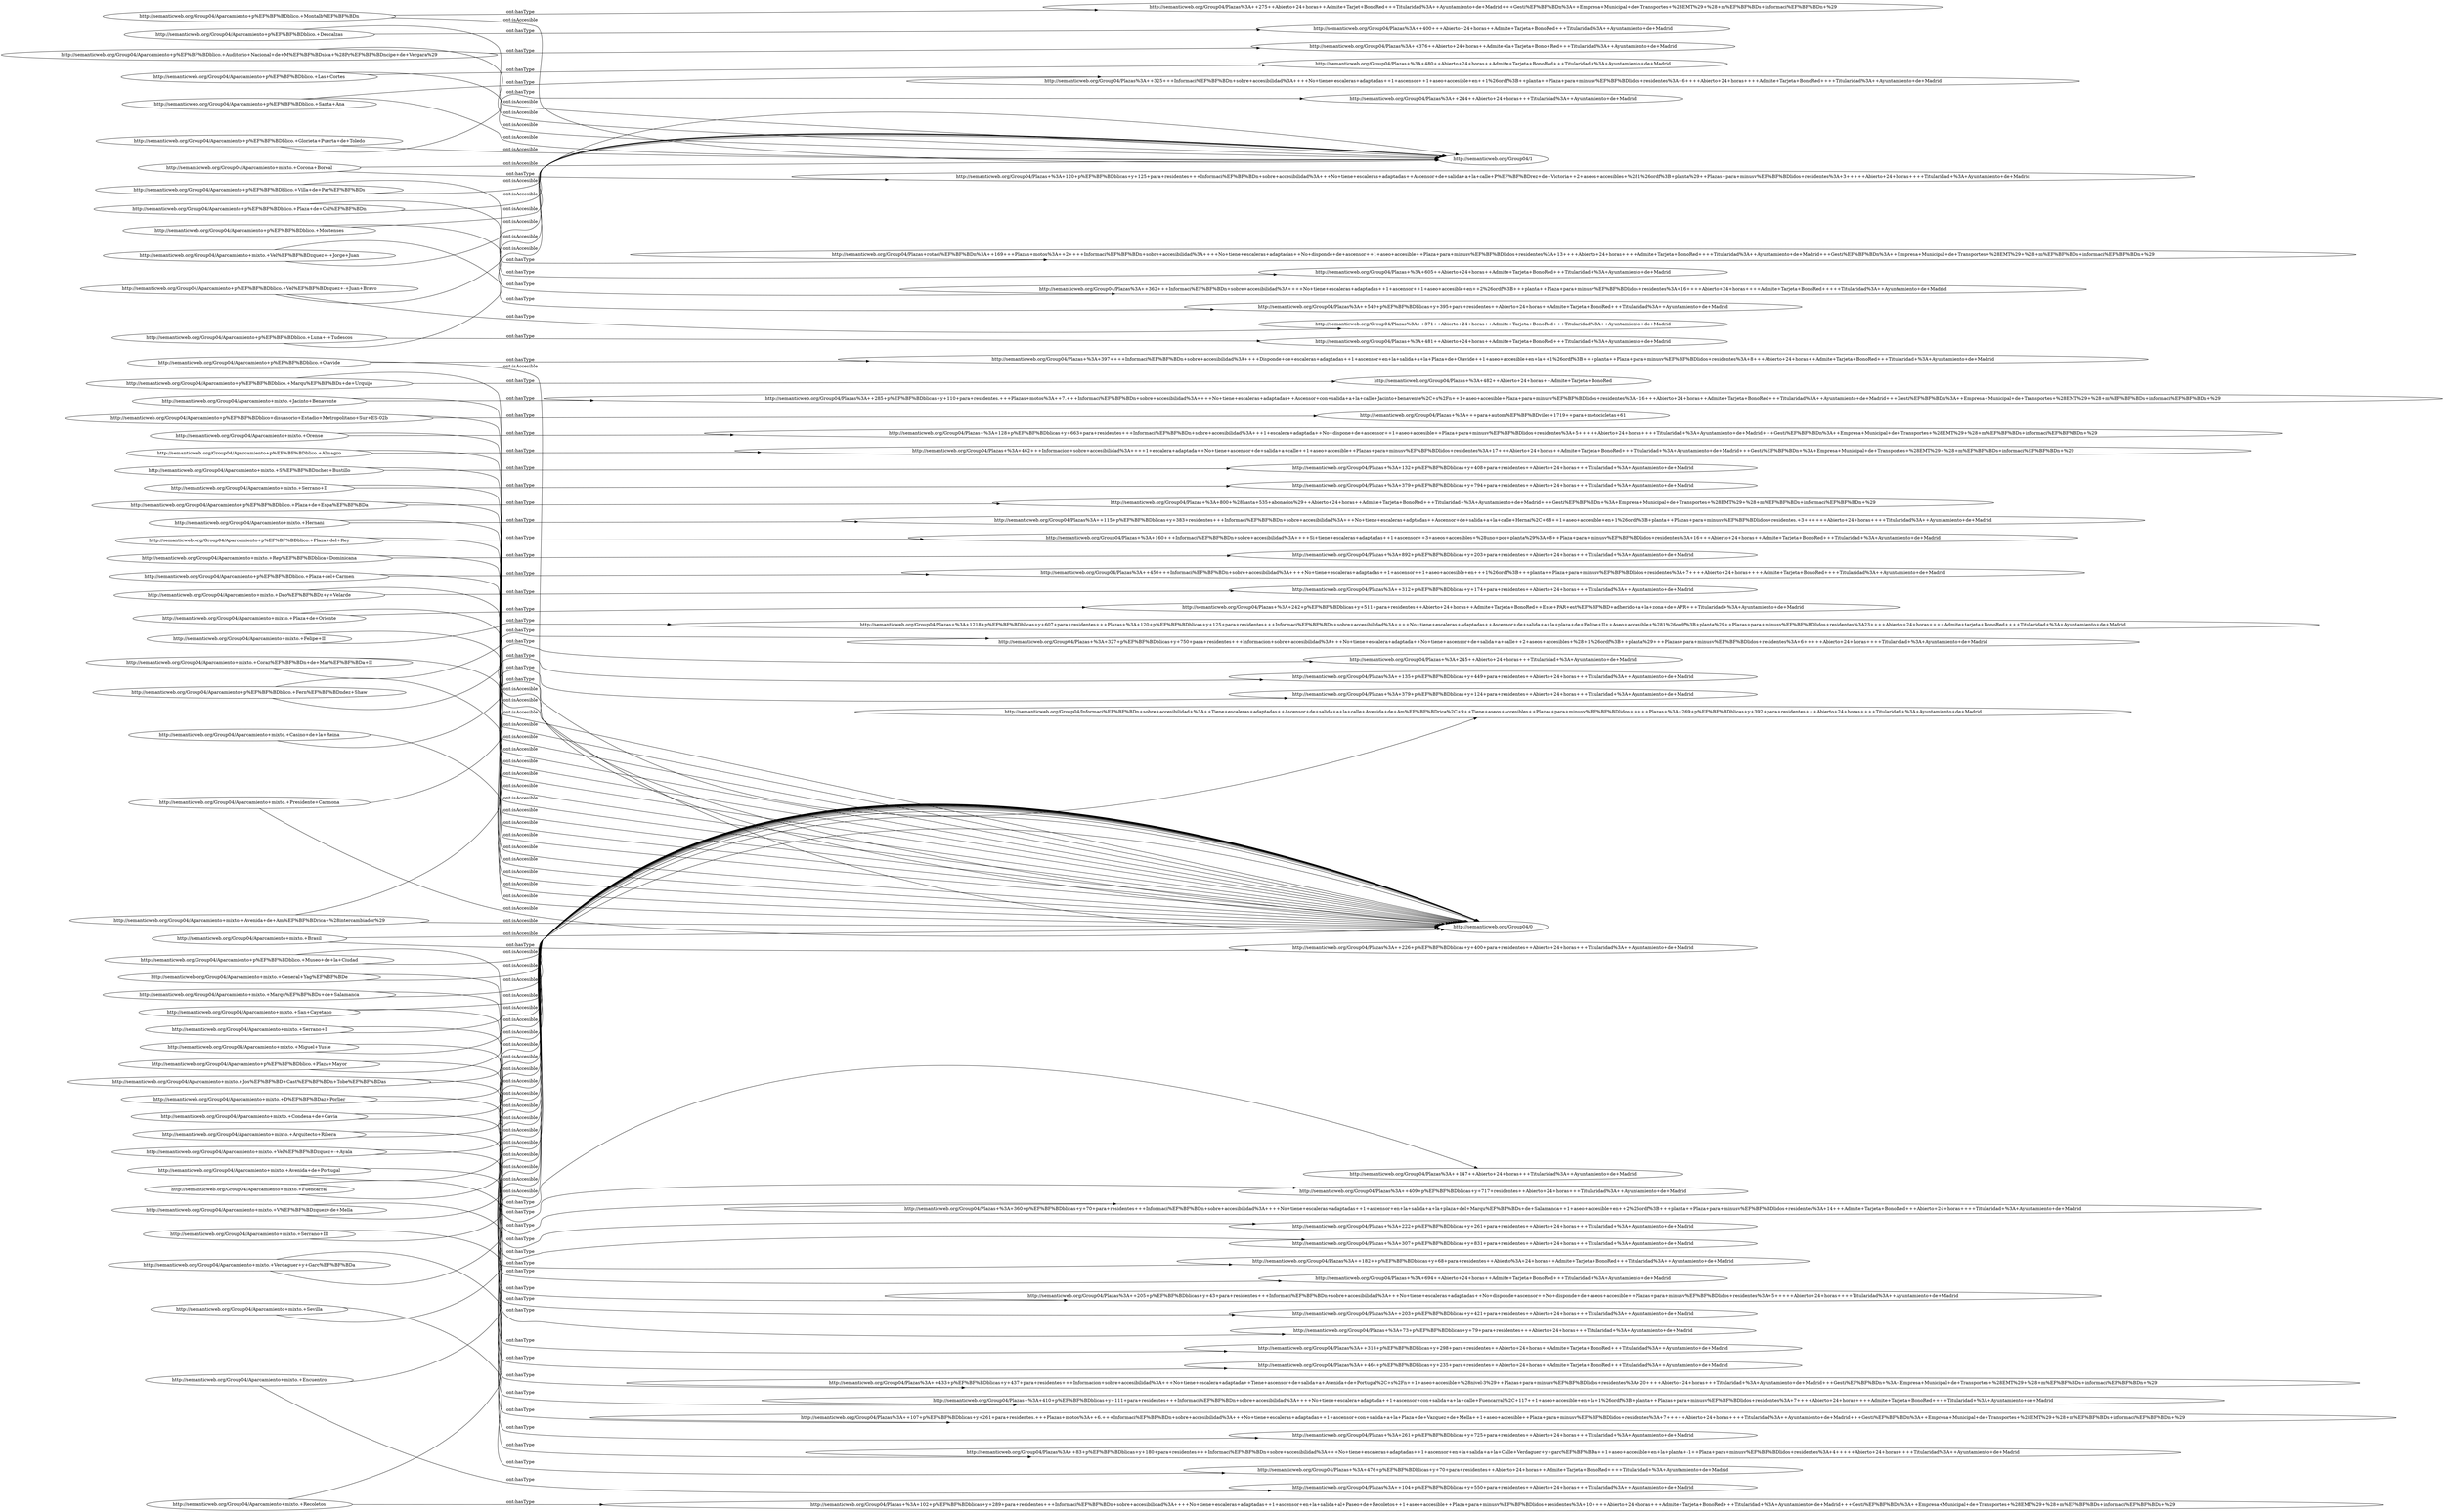 digraph ar2dtool_diagram { 
rankdir=LR;
size="1501"
	"http://semanticweb.org/Group04/Aparcamiento+mixto.+Orense" -> "http://semanticweb.org/Group04/Plazas+%3A+128+p%EF%BF%BDblicas+y+663+para+residentes+++Informaci%EF%BF%BDn+sobre+accesibilidad%3A+++1+escalera+adaptada++No+dispone+de+ascensor++1+aseo+accesible++Plaza+para+minusv%EF%BF%BDlidos+residentes%3A+5+++++Abierto+24+horas++++Titularidad+%3A+Ayuntamiento+de+Madrid+++Gesti%EF%BF%BDn%3A++Empresa+Municipal+de+Transportes+%28EMT%29+%28+m%EF%BF%BDs+informaci%EF%BF%BDn+%29" [ label = "ont:hasType" ];
	"http://semanticweb.org/Group04/Aparcamiento+mixto.+Orense" -> "http://semanticweb.org/Group04/0" [ label = "ont:isAccesible" ];
	"http://semanticweb.org/Group04/Aparcamiento+mixto.+Serrano+II" -> "http://semanticweb.org/Group04/Plazas+%3A+379+p%EF%BF%BDblicas+y+794+para+residentes++Abierto+24+horas+++Titularidad+%3A+Ayuntamiento+de+Madrid" [ label = "ont:hasType" ];
	"http://semanticweb.org/Group04/Aparcamiento+mixto.+Serrano+II" -> "http://semanticweb.org/Group04/0" [ label = "ont:isAccesible" ];
	"http://semanticweb.org/Group04/Aparcamiento+p%EF%BF%BDblico.+Las+Cortes" -> "http://semanticweb.org/Group04/Plazas+%3A+480++Abierto+24+horas++Admite+Tarjeta+BonoRed+++Titularidad+%3A+Ayuntamiento+de+Madrid" [ label = "ont:hasType" ];
	"http://semanticweb.org/Group04/Aparcamiento+p%EF%BF%BDblico.+Las+Cortes" -> "http://semanticweb.org/Group04/1" [ label = "ont:isAccesible" ];
	"http://semanticweb.org/Group04/Aparcamiento+p%EF%BF%BDblico.+Plaza+de+Espa%EF%BF%BDa" -> "http://semanticweb.org/Group04/Plazas+%3A+800+%28hasta+535+abonados%29++Abierto+24+horas++Admite+Tarjeta+BonoRed+++Titularidad+%3A+Ayuntamiento+de+Madrid+++Gesti%EF%BF%BDn+%3A+Empresa+Municipal+de+Transportes+%28EMT%29+%28+m%EF%BF%BDs+informaci%EF%BF%BDn+%29" [ label = "ont:hasType" ];
	"http://semanticweb.org/Group04/Aparcamiento+p%EF%BF%BDblico.+Plaza+de+Espa%EF%BF%BDa" -> "http://semanticweb.org/Group04/0" [ label = "ont:isAccesible" ];
	"http://semanticweb.org/Group04/Aparcamiento+mixto.+Rep%EF%BF%BDblica+Dominicana" -> "http://semanticweb.org/Group04/Plazas+%3A+892+p%EF%BF%BDblicas+y+203+para+residentes++Abierto+24+horas+++Titularidad+%3A+Ayuntamiento+de+Madrid" [ label = "ont:hasType" ];
	"http://semanticweb.org/Group04/Aparcamiento+mixto.+Rep%EF%BF%BDblica+Dominicana" -> "http://semanticweb.org/Group04/0" [ label = "ont:isAccesible" ];
	"http://semanticweb.org/Group04/Aparcamiento+p%EF%BF%BDblico.+Plaza+del+Carmen" -> "http://semanticweb.org/Group04/Plazas%3A++450+++Informaci%EF%BF%BDn+sobre+accesibilidad%3A++++No+tiene+escaleras+adaptadas++1+ascensor++1+aseo+accesible+en+++1%26ordf%3B+++planta++Plaza+para+minusv%EF%BF%BDlidos+residentes%3A+7++++Abierto+24+horas++++Admite+Tarjeta+BonoRed++++Titularidad%3A++Ayuntamiento+de+Madrid" [ label = "ont:hasType" ];
	"http://semanticweb.org/Group04/Aparcamiento+p%EF%BF%BDblico.+Plaza+del+Carmen" -> "http://semanticweb.org/Group04/0" [ label = "ont:isAccesible" ];
	"http://semanticweb.org/Group04/Aparcamiento+mixto.+Felipe+II" -> "http://semanticweb.org/Group04/Plazas+%3A+1218+p%EF%BF%BDblicas+y+607+para+residentes+++Plazas+%3A+120+p%EF%BF%BDblicas+y+125+para+residentes+++Informaci%EF%BF%BDn+sobre+accesibilidad%3A++++No+tiene+escaleras+adaptadas++Ascensor+de+salida+a+la+plaza+de+Felipe+II++Aseo+accesible+%281%26ordf%3B+planta%29++Plazas+para+minusv%EF%BF%BDlidos+residentes%3A23++++Abierto+24+horas++++Admite+tarjeta+BonoRed++++Titularidad+%3A+Ayuntamiento+de+Madrid" [ label = "ont:hasType" ];
	"http://semanticweb.org/Group04/Aparcamiento+mixto.+Felipe+II" -> "http://semanticweb.org/Group04/0" [ label = "ont:isAccesible" ];
	"http://semanticweb.org/Group04/Aparcamiento+p%EF%BF%BDblico.+Santa+Ana" -> "http://semanticweb.org/Group04/Plazas%3A++325+++Informaci%EF%BF%BDn+sobre+accesibilidad%3A++++No+tiene+escaleras+adaptadas++1+ascensor++1+aseo+accesible+en++1%26ordf%3B++planta++Plaza+para+minusv%EF%BF%BDlidos+residentes%3A+6++++Abierto+24+horas++++Admite+Tarjeta+BonoRed++++Titularidad%3A++Ayuntamiento+de+Madrid" [ label = "ont:hasType" ];
	"http://semanticweb.org/Group04/Aparcamiento+p%EF%BF%BDblico.+Santa+Ana" -> "http://semanticweb.org/Group04/1" [ label = "ont:isAccesible" ];
	"http://semanticweb.org/Group04/Aparcamiento+mixto.+Coraz%EF%BF%BDn+de+Mar%EF%BF%BDa+II" -> "http://semanticweb.org/Group04/Plazas+%3A+327+p%EF%BF%BDblicas+y+750+para+residentes+++Informacion+sobre+accesibilidad%3A+++No+tiene+escalera+adaptada++No+tiene+ascensor+de+salida+a+calle++2+aseos+accesibles+%28+1%26ordf%3B++planta%29+++Plazas+para+minusv%EF%BF%BDlidos+residentes%3A+6+++++Abierto+24+horas++++Titularidad+%3A+Ayuntamiento+de+Madrid" [ label = "ont:hasType" ];
	"http://semanticweb.org/Group04/Aparcamiento+mixto.+Coraz%EF%BF%BDn+de+Mar%EF%BF%BDa+II" -> "http://semanticweb.org/Group04/0" [ label = "ont:isAccesible" ];
	"http://semanticweb.org/Group04/Aparcamiento+mixto.+Casino+de+la+Reina" -> "http://semanticweb.org/Group04/Plazas%3A++135+p%EF%BF%BDblicas+y+449+para+residentes++Abierto+24+horas+++Titularidad%3A++Ayuntamiento+de+Madrid" [ label = "ont:hasType" ];
	"http://semanticweb.org/Group04/Aparcamiento+mixto.+Casino+de+la+Reina" -> "http://semanticweb.org/Group04/0" [ label = "ont:isAccesible" ];
	"http://semanticweb.org/Group04/Aparcamiento+mixto.+Presidente+Carmona" -> "http://semanticweb.org/Group04/Plazas+%3A+379+p%EF%BF%BDblicas+y+124+para+residentes++Abierto+24+horas+++Titularidad+%3A+Ayuntamiento+de+Madrid" [ label = "ont:hasType" ];
	"http://semanticweb.org/Group04/Aparcamiento+mixto.+Presidente+Carmona" -> "http://semanticweb.org/Group04/0" [ label = "ont:isAccesible" ];
	"http://semanticweb.org/Group04/Aparcamiento+mixto.+Avenida+de+Am%EF%BF%BDrica+%28intercambiador%29" -> "http://semanticweb.org/Group04/Informaci%EF%BF%BDn+sobre+accesibilidad+%3A++Tiene+escaleras+adaptadas++Ascensor+de+salida+a+la+calle+Avenida+de+Am%EF%BF%BDrica%2C+9++Tiene+aseos+accesibles++Plazas+para+minusv%EF%BF%BDlidos+++++Plazas+%3A+269+p%EF%BF%BDblicas+y+392+para+residentes+++Abierto+24+horas++++Titularidad+%3A+Ayuntamiento+de+Madrid" [ label = "ont:hasType" ];
	"http://semanticweb.org/Group04/Aparcamiento+mixto.+Avenida+de+Am%EF%BF%BDrica+%28intercambiador%29" -> "http://semanticweb.org/Group04/0" [ label = "ont:isAccesible" ];
	"http://semanticweb.org/Group04/Aparcamiento+p%EF%BF%BDblico.+Olavide" -> "http://semanticweb.org/Group04/Plazas+%3A+397++++Informaci%EF%BF%BDn+sobre+accesibilidad%3A++++Disponde+de+escaleras+adaptadas++1+ascensor+en+la+salida+a+la+Plaza+de+Olavide++1+aseo+accesible+en+la++1%26ordf%3B+++planta++Plaza+para+minusv%EF%BF%BDlidos+residentes%3A+8+++Abierto+24+horas++Admite+Tarjeta+BonoRed+++Titularidad+%3A+Ayuntamiento+de+Madrid" [ label = "ont:hasType" ];
	"http://semanticweb.org/Group04/Aparcamiento+p%EF%BF%BDblico.+Olavide" -> "http://semanticweb.org/Group04/0" [ label = "ont:isAccesible" ];
	"http://semanticweb.org/Group04/Aparcamiento+p%EF%BF%BDblico.+Mostenses" -> "http://semanticweb.org/Group04/Plazas%3A++362+++Informaci%EF%BF%BDn+sobre+accesibilidad%3A++++No+tiene+escaleras+adaptadas++1+ascensor++1+aseo+accesible+en++2%26ordf%3B+++planta++Plaza+para+minusv%EF%BF%BDlidos+residentes%3A+16++++Abierto+24+horas++++Admite+Tarjeta+BonoRed+++++Titularidad%3A++Ayuntamiento+de+Madrid" [ label = "ont:hasType" ];
	"http://semanticweb.org/Group04/Aparcamiento+p%EF%BF%BDblico.+Mostenses" -> "http://semanticweb.org/Group04/1" [ label = "ont:isAccesible" ];
	"http://semanticweb.org/Group04/Aparcamiento+p%EF%BF%BDblico.+Marqu%EF%BF%BDs+de+Urquijo" -> "http://semanticweb.org/Group04/Plazas+%3A+482++Abierto+24+horas++Admite+Tarjeta+BonoRed" [ label = "ont:hasType" ];
	"http://semanticweb.org/Group04/Aparcamiento+p%EF%BF%BDblico.+Marqu%EF%BF%BDs+de+Urquijo" -> "http://semanticweb.org/Group04/0" [ label = "ont:isAccesible" ];
	"http://semanticweb.org/Group04/Aparcamiento+mixto.+Jacinto+Benavente" -> "http://semanticweb.org/Group04/Plazas%3A++285+p%EF%BF%BDblicas+y+110+para+residentes.+++Plazas+motos%3A++7.+++Informaci%EF%BF%BDn+sobre+accesibilidad%3A++++No+tiene+escaleras+adaptadas++Ascensor+con+salida+a+la+calle+Jacinto+benavente%2C+s%2Fn++1+aseo+accesible+Plaza+para+minusv%EF%BF%BDlidos+residentes%3A+16+++Abierto+24+horas++Admite+Tarjeta+BonoRed+++Titularidad%3A++Ayuntamiento+de+Madrid+++Gesti%EF%BF%BDn%3A++Empresa+Municipal+de+Transportes+%28EMT%29+%28+m%EF%BF%BDs+informaci%EF%BF%BDn+%29" [ label = "ont:hasType" ];
	"http://semanticweb.org/Group04/Aparcamiento+mixto.+Jacinto+Benavente" -> "http://semanticweb.org/Group04/0" [ label = "ont:isAccesible" ];
	"http://semanticweb.org/Group04/Aparcamiento+p%EF%BF%BDblico+disuasorio+Estadio+Metropolitano+Sur+ES-02b" -> "http://semanticweb.org/Group04/Plazas+%3A+++para+autom%EF%BF%BDviles+1719++para+motocicletas+61" [ label = "ont:hasType" ];
	"http://semanticweb.org/Group04/Aparcamiento+p%EF%BF%BDblico+disuasorio+Estadio+Metropolitano+Sur+ES-02b" -> "http://semanticweb.org/Group04/0" [ label = "ont:isAccesible" ];
	"http://semanticweb.org/Group04/Aparcamiento+p%EF%BF%BDblico.+Glorieta+Puerta+de+Toledo" -> "http://semanticweb.org/Group04/Plazas%3A++244++Abierto+24+horas+++Titularidad%3A++Ayuntamiento+de+Madrid" [ label = "ont:hasType" ];
	"http://semanticweb.org/Group04/Aparcamiento+p%EF%BF%BDblico.+Glorieta+Puerta+de+Toledo" -> "http://semanticweb.org/Group04/1" [ label = "ont:isAccesible" ];
	"http://semanticweb.org/Group04/Aparcamiento+p%EF%BF%BDblico.+Almagro" -> "http://semanticweb.org/Group04/Plazas+%3A+462+++Informacion+sobre+accesibilidad%3A++++1+escalera+adaptada++No+tiene+ascensor+de+salida+a+calle++1+aseo+accesible++Plazas+para+minusv%EF%BF%BDlidos+residentes%3A+17+++Abierto+24+horas++Admite+Tarjeta+BonoRed+++Titularidad+%3A+Ayuntamiento+de+Madrid+++Gesti%EF%BF%BDn+%3A+Empresa+Municipal+de+Transportes+%28EMT%29+%28+m%EF%BF%BDs+informaci%EF%BF%BDn+%29" [ label = "ont:hasType" ];
	"http://semanticweb.org/Group04/Aparcamiento+p%EF%BF%BDblico.+Almagro" -> "http://semanticweb.org/Group04/0" [ label = "ont:isAccesible" ];
	"http://semanticweb.org/Group04/Aparcamiento+mixto.+S%EF%BF%BDnchez+Bustillo" -> "http://semanticweb.org/Group04/Plazas+%3A+132+p%EF%BF%BDblicas+y+408+para+residentes++Abierto+24+horas+++Titularidad+%3A+Ayuntamiento+de+Madrid" [ label = "ont:hasType" ];
	"http://semanticweb.org/Group04/Aparcamiento+mixto.+S%EF%BF%BDnchez+Bustillo" -> "http://semanticweb.org/Group04/0" [ label = "ont:isAccesible" ];
	"http://semanticweb.org/Group04/Aparcamiento+mixto.+Hernani" -> "http://semanticweb.org/Group04/Plazas%3A++115+p%EF%BF%BDblicas+y+383+residentes+++Informaci%EF%BF%BDn+sobre+accesibilidad%3A+++No+tiene+escaleras+adptadas++Ascensor+de+salida+a+la+calle+Hernai%2C+68++1+aseo+accesible+en+1%26ordf%3B+planta++Plazas+para+minusv%EF%BF%BDlidos+residentes.+3++++++Abierto+24+horas++++Titularidad%3A++Ayuntamiento+de+Madrid" [ label = "ont:hasType" ];
	"http://semanticweb.org/Group04/Aparcamiento+mixto.+Hernani" -> "http://semanticweb.org/Group04/0" [ label = "ont:isAccesible" ];
	"http://semanticweb.org/Group04/Aparcamiento+p%EF%BF%BDblico.+Descalzas" -> "http://semanticweb.org/Group04/Plazas%3A++400+++Abierto+24+horas++Admite+Tarjeta+BonoRed+++Titularidad%3A++Ayuntamiento+de+Madrid" [ label = "ont:hasType" ];
	"http://semanticweb.org/Group04/Aparcamiento+p%EF%BF%BDblico.+Descalzas" -> "http://semanticweb.org/Group04/1" [ label = "ont:isAccesible" ];
	"http://semanticweb.org/Group04/Aparcamiento+p%EF%BF%BDblico.+Plaza+del+Rey" -> "http://semanticweb.org/Group04/Plazas+%3A+160+++Informaci%EF%BF%BDn+sobre+accesibilidad%3A++++Si+tiene+escaleras+adaptadas++1+ascensor++3+aseos+accesibles+%28uno+por+planta%29%3A+8++Plaza+para+minusv%EF%BF%BDlidos+residentes%3A+16+++Abierto+24+horas++Admite+Tarjeta+BonoRed+++Titularidad+%3A+Ayuntamiento+de+Madrid" [ label = "ont:hasType" ];
	"http://semanticweb.org/Group04/Aparcamiento+p%EF%BF%BDblico.+Plaza+del+Rey" -> "http://semanticweb.org/Group04/0" [ label = "ont:isAccesible" ];
	"http://semanticweb.org/Group04/Aparcamiento+mixto.+Dao%EF%BF%BDz+y+Velarde" -> "http://semanticweb.org/Group04/Plazas%3A++312+p%EF%BF%BDblicas+y+174+para+residentes++Abierto+24+horas+++Titularidad%3A++Ayuntamiento+de+Madrid" [ label = "ont:hasType" ];
	"http://semanticweb.org/Group04/Aparcamiento+mixto.+Dao%EF%BF%BDz+y+Velarde" -> "http://semanticweb.org/Group04/0" [ label = "ont:isAccesible" ];
	"http://semanticweb.org/Group04/Aparcamiento+mixto.+Plaza+de+Oriente" -> "http://semanticweb.org/Group04/Plazas+%3A+242+p%EF%BF%BDblicas+y+511+para+residentes++Abierto+24+horas++Admite+Tarjeta+BonoRed++Este+PAR+est%EF%BF%BD+adherido+a+la+zona+de+APR+++Titularidad+%3A+Ayuntamiento+de+Madrid" [ label = "ont:hasType" ];
	"http://semanticweb.org/Group04/Aparcamiento+mixto.+Plaza+de+Oriente" -> "http://semanticweb.org/Group04/0" [ label = "ont:isAccesible" ];
	"http://semanticweb.org/Group04/Aparcamiento+p%EF%BF%BDblico.+Fern%EF%BF%BDndez+Shaw" -> "http://semanticweb.org/Group04/Plazas+%3A+245++Abierto+24+horas+++Titularidad+%3A+Ayuntamiento+de+Madrid" [ label = "ont:hasType" ];
	"http://semanticweb.org/Group04/Aparcamiento+p%EF%BF%BDblico.+Fern%EF%BF%BDndez+Shaw" -> "http://semanticweb.org/Group04/0" [ label = "ont:isAccesible" ];
	"http://semanticweb.org/Group04/Aparcamiento+mixto.+San+Cayetano" -> "http://semanticweb.org/Group04/Plazas+%3A+222+p%EF%BF%BDblicas+y+261+para+residentes++Abierto+24+horas+++Titularidad+%3A+Ayuntamiento+de+Madrid" [ label = "ont:hasType" ];
	"http://semanticweb.org/Group04/Aparcamiento+mixto.+San+Cayetano" -> "http://semanticweb.org/Group04/0" [ label = "ont:isAccesible" ];
	"http://semanticweb.org/Group04/Aparcamiento+mixto.+Serrano+I" -> "http://semanticweb.org/Group04/Plazas+%3A+307+p%EF%BF%BDblicas+y+831+para+residentes++Abierto+24+horas+++Titularidad+%3A+Ayuntamiento+de+Madrid" [ label = "ont:hasType" ];
	"http://semanticweb.org/Group04/Aparcamiento+mixto.+Serrano+I" -> "http://semanticweb.org/Group04/0" [ label = "ont:isAccesible" ];
	"http://semanticweb.org/Group04/Aparcamiento+p%EF%BF%BDblico.+Auditorio+Nacional+de+M%EF%BF%BDsica+%28Pr%EF%BF%BDncipe+de+Vergara%29" -> "http://semanticweb.org/Group04/Plazas%3A++376++Abierto+24+horas++Admite+la+Tarjeta+Bono+Red+++Titularidad%3A++Ayuntamiento+de+Madrid" [ label = "ont:hasType" ];
	"http://semanticweb.org/Group04/Aparcamiento+p%EF%BF%BDblico.+Auditorio+Nacional+de+M%EF%BF%BDsica+%28Pr%EF%BF%BDncipe+de+Vergara%29" -> "http://semanticweb.org/Group04/1" [ label = "ont:isAccesible" ];
	"http://semanticweb.org/Group04/Aparcamiento+mixto.+Jos%EF%BF%BD+Cast%EF%BF%BDn+Tobe%EF%BF%BDas" -> "http://semanticweb.org/Group04/Plazas%3A++205+p%EF%BF%BDblicas+y+43+para+residentes+++Informaci%EF%BF%BDn+sobre+accesibilidad%3A+++No+tiene+escaleras+adaptadas++No+disponde+ascensor++No+disponde+de+aseos+accesible++Plazas+para+minusv%EF%BF%BDlidos+residentes%3A+5+++++Abierto+24+horas++++Titularidad%3A++Ayuntamiento+de+Madrid" [ label = "ont:hasType" ];
	"http://semanticweb.org/Group04/Aparcamiento+mixto.+Jos%EF%BF%BD+Cast%EF%BF%BDn+Tobe%EF%BF%BDas" -> "http://semanticweb.org/Group04/0" [ label = "ont:isAccesible" ];
	"http://semanticweb.org/Group04/Aparcamiento+mixto.+D%EF%BF%BDaz+Porlier" -> "http://semanticweb.org/Group04/Plazas%3A++203+p%EF%BF%BDblicas+y+421+para+residentes++Abierto+24+horas+++Titularidad%3A++Ayuntamiento+de+Madrid" [ label = "ont:hasType" ];
	"http://semanticweb.org/Group04/Aparcamiento+mixto.+D%EF%BF%BDaz+Porlier" -> "http://semanticweb.org/Group04/0" [ label = "ont:isAccesible" ];
	"http://semanticweb.org/Group04/Aparcamiento+p%EF%BF%BDblico.+Montalb%EF%BF%BDn" -> "http://semanticweb.org/Group04/Plazas%3A++275++Abierto+24+horas++Admite+Tarjet+BonoRed+++Titularidad%3A++Ayuntamiento+de+Madrid+++Gesti%EF%BF%BDn%3A++Empresa+Municipal+de+Transportes+%28EMT%29+%28+m%EF%BF%BDs+informaci%EF%BF%BDn+%29" [ label = "ont:hasType" ];
	"http://semanticweb.org/Group04/Aparcamiento+p%EF%BF%BDblico.+Montalb%EF%BF%BDn" -> "http://semanticweb.org/Group04/1" [ label = "ont:isAccesible" ];
	"http://semanticweb.org/Group04/Aparcamiento+mixto.+Vel%EF%BF%BDzquez+-+Ayala" -> "http://semanticweb.org/Group04/Plazas%3A++464+p%EF%BF%BDblicas+y+235+para+residentes++Abierto+24+horas++Admite+Tarjeta+BonoRed+++Titularidad%3A++Ayuntamiento+de+Madrid" [ label = "ont:hasType" ];
	"http://semanticweb.org/Group04/Aparcamiento+mixto.+Vel%EF%BF%BDzquez+-+Ayala" -> "http://semanticweb.org/Group04/0" [ label = "ont:isAccesible" ];
	"http://semanticweb.org/Group04/Aparcamiento+mixto.+Avenida+de+Portugal" -> "http://semanticweb.org/Group04/Plazas%3A++433+p%EF%BF%BDblicas+y+437+para+residentes+++Informacion+sobre+accesibilidad%3A+++No+tiene+escalera+adaptada++Tiene+ascensor+de+salida+a+Avenida+de+Portugal%2C+s%2Fn++1+aseo+accesible+%28nivel-3%29++Plazas+para+minusv%EF%BF%BDlidos+residentes%3A+20++++Abierto+24+horas+++Titularidad+%3A+Ayuntamiento+de+Madrid+++Gesti%EF%BF%BDn+%3A+Empresa+Municipal+de+Transportes+%28EMT%29+%28+m%EF%BF%BDs+informaci%EF%BF%BDn+%29" [ label = "ont:hasType" ];
	"http://semanticweb.org/Group04/Aparcamiento+mixto.+Avenida+de+Portugal" -> "http://semanticweb.org/Group04/0" [ label = "ont:isAccesible" ];
	"http://semanticweb.org/Group04/Aparcamiento+mixto.+Serrano+III" -> "http://semanticweb.org/Group04/Plazas+%3A+261+p%EF%BF%BDblicas+y+725+para+residentes++Abierto+24+horas+++Titularidad+%3A+Ayuntamiento+de+Madrid" [ label = "ont:hasType" ];
	"http://semanticweb.org/Group04/Aparcamiento+mixto.+Serrano+III" -> "http://semanticweb.org/Group04/0" [ label = "ont:isAccesible" ];
	"http://semanticweb.org/Group04/Aparcamiento+mixto.+Verdaguer+y+Garc%EF%BF%BDa" -> "http://semanticweb.org/Group04/Plazas%3A++83+p%EF%BF%BDblicas+y+180+para+residentes+++Informaci%EF%BF%BDn+sobre+accesibilidad%3A+++No+tiene+escaleras+adaptadas++1+ascensor+en+la+salida+a+la+Calle+Verdaguer+y+garc%EF%BF%BDa++1+aseo+accesible+en+la+planta+-1++Plaza+para+minusv%EF%BF%BDlidos+residentes%3A+4+++++Abierto+24+horas++++Titularidad%3A++Ayuntamiento+de+Madrid" [ label = "ont:hasType" ];
	"http://semanticweb.org/Group04/Aparcamiento+mixto.+Verdaguer+y+Garc%EF%BF%BDa" -> "http://semanticweb.org/Group04/0" [ label = "ont:isAccesible" ];
	"http://semanticweb.org/Group04/Aparcamiento+mixto.+Sevilla" -> "http://semanticweb.org/Group04/Plazas+%3A+476+p%EF%BF%BDblicas+y+70+para+residentes++Abierto+24+horas++Admite+Tarjeta+BonoRed++++Titularidad+%3A+Ayuntamiento+de+Madrid" [ label = "ont:hasType" ];
	"http://semanticweb.org/Group04/Aparcamiento+mixto.+Sevilla" -> "http://semanticweb.org/Group04/0" [ label = "ont:isAccesible" ];
	"http://semanticweb.org/Group04/Aparcamiento+mixto.+Encuentro" -> "http://semanticweb.org/Group04/Plazas%3A++104+p%EF%BF%BDblicas+y+550+para+residentes++Abierto+24+horas+++Titularidad%3A++Ayuntamiento+de+Madrid" [ label = "ont:hasType" ];
	"http://semanticweb.org/Group04/Aparcamiento+mixto.+Encuentro" -> "http://semanticweb.org/Group04/0" [ label = "ont:isAccesible" ];
	"http://semanticweb.org/Group04/Aparcamiento+mixto.+Recoletos" -> "http://semanticweb.org/Group04/Plazas+%3A+102+p%EF%BF%BDblicas+y+289+para+residentes+++Informaci%EF%BF%BDn+sobre+accesibilidad%3A++++No+tiene+escaleras+adaptadas++1+ascensor+en+la+salida+al+Paseo+de+Recoletos++1+aseo+accesible++Plaza+para+minusv%EF%BF%BDlidos+residentes%3A+10++++Abierto+24+horas+++Admite+Tarjeta+BonoRed+++Titularidad+%3A+Ayuntamiento+de+Madrid+++Gesti%EF%BF%BDn%3A++Empresa+Municipal+de+Transportes+%28EMT%29+%28+m%EF%BF%BDs+informaci%EF%BF%BDn+%29" [ label = "ont:hasType" ];
	"http://semanticweb.org/Group04/Aparcamiento+mixto.+Recoletos" -> "http://semanticweb.org/Group04/0" [ label = "ont:isAccesible" ];
	"http://semanticweb.org/Group04/Aparcamiento+mixto.+Brasil" -> "http://semanticweb.org/Group04/Plazas%3A++226+p%EF%BF%BDblicas+y+400+para+residentes++Abierto+24+horas+++Titularidad%3A++Ayuntamiento+de+Madrid" [ label = "ont:hasType" ];
	"http://semanticweb.org/Group04/Aparcamiento+mixto.+Brasil" -> "http://semanticweb.org/Group04/0" [ label = "ont:isAccesible" ];
	"http://semanticweb.org/Group04/Aparcamiento+p%EF%BF%BDblico.+Museo+de+la+Ciudad" -> "http://semanticweb.org/Group04/Plazas%3A++147++Abierto+24+horas+++Titularidad%3A++Ayuntamiento+de+Madrid" [ label = "ont:hasType" ];
	"http://semanticweb.org/Group04/Aparcamiento+p%EF%BF%BDblico.+Museo+de+la+Ciudad" -> "http://semanticweb.org/Group04/0" [ label = "ont:isAccesible" ];
	"http://semanticweb.org/Group04/Aparcamiento+mixto.+Vel%EF%BF%BDzquez+-+Jorge+Juan" -> "http://semanticweb.org/Group04/Plazas%3A++549+p%EF%BF%BDblicas+y+395+para+residentes++Abierto+24+horas++Admite+Tarjeta+BonoRed+++Titularidad%3A++Ayuntamiento+de+Madrid" [ label = "ont:hasType" ];
	"http://semanticweb.org/Group04/Aparcamiento+mixto.+Vel%EF%BF%BDzquez+-+Jorge+Juan" -> "http://semanticweb.org/Group04/1" [ label = "ont:isAccesible" ];
	"http://semanticweb.org/Group04/Aparcamiento+mixto.+General+Yag%EF%BF%BDe" -> "http://semanticweb.org/Group04/Plazas%3A++409+p%EF%BF%BDblicas+y+717+residentes++Abierto+24+horas+++Titularidad%3A++Ayuntamiento+de+Madrid" [ label = "ont:hasType" ];
	"http://semanticweb.org/Group04/Aparcamiento+mixto.+General+Yag%EF%BF%BDe" -> "http://semanticweb.org/Group04/0" [ label = "ont:isAccesible" ];
	"http://semanticweb.org/Group04/Aparcamiento+mixto.+Marqu%EF%BF%BDs+de+Salamanca" -> "http://semanticweb.org/Group04/Plazas+%3A+360+p%EF%BF%BDblicas+y+70+para+residentes+++Informaci%EF%BF%BDn+sobre+accesibilidad%3A++++No+tiene+escaleras+adaptadas++1+ascensor+en+la+salida+a+la+plaza+del+Marqu%EF%BF%BDs+de+Salamanca++1+aseo+accesible+en++2%26ordf%3B+++planta++Plaza+para+minusv%EF%BF%BDlidos+residentes%3A+14+++Admite+Tarjeta+BonoRed+++Abierto+24+horas++++Titularidad+%3A+Ayuntamiento+de+Madrid" [ label = "ont:hasType" ];
	"http://semanticweb.org/Group04/Aparcamiento+mixto.+Marqu%EF%BF%BDs+de+Salamanca" -> "http://semanticweb.org/Group04/0" [ label = "ont:isAccesible" ];
	"http://semanticweb.org/Group04/Aparcamiento+mixto.+Miguel+Yuste" -> "http://semanticweb.org/Group04/Plazas%3A++182++p%EF%BF%BDblicas+y+68+para+residentes++Abierto%3A+24+horas++Admite+Tarjeta+BonoRed+++Titularidad%3A++Ayuntamiento+de+Madrid" [ label = "ont:hasType" ];
	"http://semanticweb.org/Group04/Aparcamiento+mixto.+Miguel+Yuste" -> "http://semanticweb.org/Group04/0" [ label = "ont:isAccesible" ];
	"http://semanticweb.org/Group04/Aparcamiento+p%EF%BF%BDblico.+Plaza+Mayor" -> "http://semanticweb.org/Group04/Plazas+%3A+694++Abierto+24+horas++Admite+Tarjeta+BonoRed+++Titularidad+%3A+Ayuntamiento+de+Madrid" [ label = "ont:hasType" ];
	"http://semanticweb.org/Group04/Aparcamiento+p%EF%BF%BDblico.+Plaza+Mayor" -> "http://semanticweb.org/Group04/0" [ label = "ont:isAccesible" ];
	"http://semanticweb.org/Group04/Aparcamiento+p%EF%BF%BDblico.+Vel%EF%BF%BDzquez+-+Juan+Bravo" -> "http://semanticweb.org/Group04/Plazas%3A++371++Abierto+24+horas++Admite+Tarjeta+BonoRed+++Titularidad%3A++Ayuntamiento+de+Madrid" [ label = "ont:hasType" ];
	"http://semanticweb.org/Group04/Aparcamiento+p%EF%BF%BDblico.+Vel%EF%BF%BDzquez+-+Juan+Bravo" -> "http://semanticweb.org/Group04/1" [ label = "ont:isAccesible" ];
	"http://semanticweb.org/Group04/Aparcamiento+mixto.+Corona+Boreal" -> "http://semanticweb.org/Group04/Plazas+%3A+120+p%EF%BF%BDblicas+y+125+para+residentes+++Informaci%EF%BF%BDn+sobre+accesibilidad%3A+++No+tiene+escaleras+adaptadas++Ascensor+de+salida+a+la+calle+P%EF%BF%BDrez+de+Victoria++2+aseos+accesibles+%281%26ordf%3B+planta%29++Plazas+para+minusv%EF%BF%BDlidos+residentes%3A+3+++++Abierto+24+horas++++Titularidad+%3A+Ayuntamiento+de+Madrid" [ label = "ont:hasType" ];
	"http://semanticweb.org/Group04/Aparcamiento+mixto.+Corona+Boreal" -> "http://semanticweb.org/Group04/1" [ label = "ont:isAccesible" ];
	"http://semanticweb.org/Group04/Aparcamiento+mixto.+Condesa+de+Gavia" -> "http://semanticweb.org/Group04/Plazas+%3A+73+p%EF%BF%BDblicas+y+79+para+residentes+++Abierto+24+horas+++Titularidad+%3A+Ayuntamiento+de+Madrid" [ label = "ont:hasType" ];
	"http://semanticweb.org/Group04/Aparcamiento+mixto.+Condesa+de+Gavia" -> "http://semanticweb.org/Group04/0" [ label = "ont:isAccesible" ];
	"http://semanticweb.org/Group04/Aparcamiento+mixto.+Arquitecto+Ribera" -> "http://semanticweb.org/Group04/Plazas%3A++318+p%EF%BF%BDblicas+y+298+para+residentes++Abierto+24+horas++Admite+Tarjeta+BonoRed+++Titularidad%3A++Ayuntamiento+de+Madrid" [ label = "ont:hasType" ];
	"http://semanticweb.org/Group04/Aparcamiento+mixto.+Arquitecto+Ribera" -> "http://semanticweb.org/Group04/0" [ label = "ont:isAccesible" ];
	"http://semanticweb.org/Group04/Aparcamiento+p%EF%BF%BDblico.+Luna+-+Tudescos" -> "http://semanticweb.org/Group04/Plazas+%3A+481++Abierto+24+horas++Admite+Tarjeta+BonoRed+++Titularidad+%3A+Ayuntamiento+de+Madrid" [ label = "ont:hasType" ];
	"http://semanticweb.org/Group04/Aparcamiento+p%EF%BF%BDblico.+Luna+-+Tudescos" -> "http://semanticweb.org/Group04/1" [ label = "ont:isAccesible" ];
	"http://semanticweb.org/Group04/Aparcamiento+p%EF%BF%BDblico.+Plaza+de+Col%EF%BF%BDn" -> "http://semanticweb.org/Group04/Plazas+%3A+605++Abierto+24+horas++Admite+Tarjeta+BonoRed+++Titularidad+%3A+Ayuntamiento+de+Madrid" [ label = "ont:hasType" ];
	"http://semanticweb.org/Group04/Aparcamiento+p%EF%BF%BDblico.+Plaza+de+Col%EF%BF%BDn" -> "http://semanticweb.org/Group04/1" [ label = "ont:isAccesible" ];
	"http://semanticweb.org/Group04/Aparcamiento+mixto.+Fuencarral" -> "http://semanticweb.org/Group04/Plazas+%3A+410+p%EF%BF%BDblicas+y+111+para+residentes+++Informaci%EF%BF%BDn+sobre+accesibilidad%3A++++No+tiene+escalera+adaptada++1+ascensor+con+salida+a+la+calle+Fuencarral%2C+117++1+aseo+accesible+en+la+1%26ordf%3B+planta++Plazas+para+minusv%EF%BF%BDlidos+residentes%3A+7++++Abierto+24+horas++++Admite+Tarjeta+BonoRed++++Titularidad+%3A+Ayuntamiento+de+Madrid" [ label = "ont:hasType" ];
	"http://semanticweb.org/Group04/Aparcamiento+mixto.+Fuencarral" -> "http://semanticweb.org/Group04/0" [ label = "ont:isAccesible" ];
	"http://semanticweb.org/Group04/Aparcamiento+mixto.+V%EF%BF%BDzquez+de+Mella" -> "http://semanticweb.org/Group04/Plazas%3A++107+p%EF%BF%BDblicas+y+261+para+residentes.+++Plazas+motos%3A++6.+++Informaci%EF%BF%BDn+sobre+accesibilidad%3A+++No+tiene+escaleras+adaptadas++1+ascensor+con+salida+a+la+Plaza+de+Vazquez+de+Mella++1+aseo+accesible++Plaza+para+minusv%EF%BF%BDlidos+residentes%3A+7+++++Abierto+24+horas++++Titularidad%3A++Ayuntamiento+de+Madrid+++Gesti%EF%BF%BDn%3A++Empresa+Municipal+de+Transportes+%28EMT%29+%28+m%EF%BF%BDs+informaci%EF%BF%BDn+%29" [ label = "ont:hasType" ];
	"http://semanticweb.org/Group04/Aparcamiento+mixto.+V%EF%BF%BDzquez+de+Mella" -> "http://semanticweb.org/Group04/0" [ label = "ont:isAccesible" ];
	"http://semanticweb.org/Group04/Aparcamiento+p%EF%BF%BDblico.+Villa+de+Par%EF%BF%BDs" -> "http://semanticweb.org/Group04/Plazas+rotaci%EF%BF%BDn%3A++169+++Plazas+motos%3A++2++++Informaci%EF%BF%BDn+sobre+accesibilidad%3A++++No+tiene+escaleras+adaptadas++No+disponde+de+ascensor++1+aseo+accesible++Plaza+para+minusv%EF%BF%BDlidos+residentes%3A+13++++Abierto+24+horas++++Admite+Tarjeta+BonoRed++++Titularidad%3A++Ayuntamiento+de+Madrid+++Gesti%EF%BF%BDn%3A++Empresa+Municipal+de+Transportes+%28EMT%29+%28+m%EF%BF%BDs+informaci%EF%BF%BDn+%29" [ label = "ont:hasType" ];
	"http://semanticweb.org/Group04/Aparcamiento+p%EF%BF%BDblico.+Villa+de+Par%EF%BF%BDs" -> "http://semanticweb.org/Group04/1" [ label = "ont:isAccesible" ];

}

